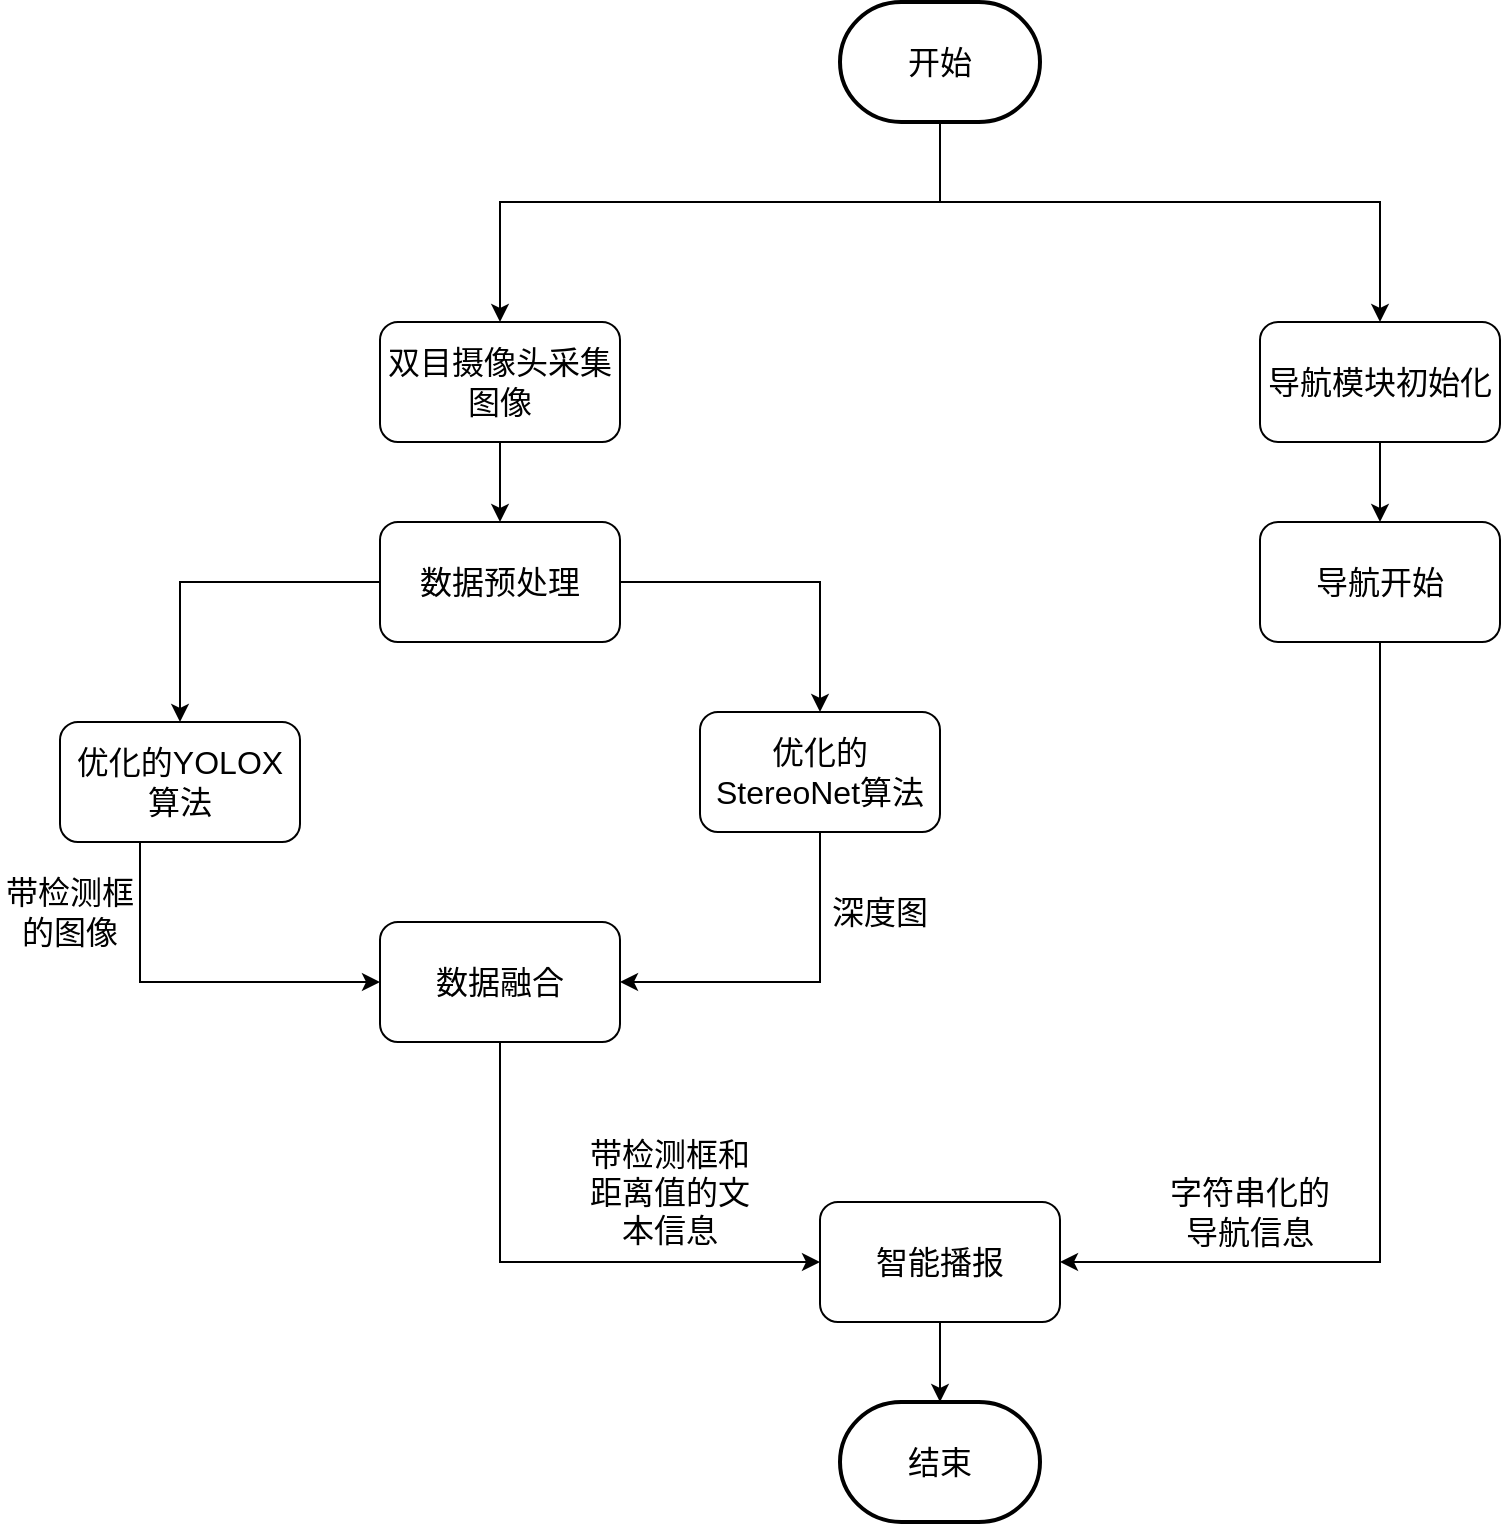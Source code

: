 <mxfile version="21.0.2" type="github">
  <diagram name="Page-1" id="edf60f1a-56cd-e834-aa8a-f176f3a09ee4">
    <mxGraphModel dx="2017" dy="1974" grid="1" gridSize="10" guides="1" tooltips="1" connect="1" arrows="1" fold="1" page="1" pageScale="1" pageWidth="1100" pageHeight="850" background="none" math="0" shadow="0">
      <root>
        <mxCell id="0" />
        <mxCell id="1" parent="0" />
        <mxCell id="ug5ggh0SLr554P5cJHf8-1" style="edgeStyle=orthogonalEdgeStyle;rounded=0;orthogonalLoop=1;jettySize=auto;html=1;entryX=0.5;entryY=0;entryDx=0;entryDy=0;fontSize=16;" edge="1" parent="1" source="Ez2dJQbbrGeNrCwUJTwX-1" target="Ez2dJQbbrGeNrCwUJTwX-4">
          <mxGeometry relative="1" as="geometry">
            <Array as="points">
              <mxPoint x="520" y="-740" />
              <mxPoint x="300" y="-740" />
            </Array>
          </mxGeometry>
        </mxCell>
        <mxCell id="ug5ggh0SLr554P5cJHf8-2" style="edgeStyle=orthogonalEdgeStyle;rounded=0;orthogonalLoop=1;jettySize=auto;html=1;entryX=0.5;entryY=0;entryDx=0;entryDy=0;fontSize=16;" edge="1" parent="1" source="Ez2dJQbbrGeNrCwUJTwX-1" target="Ez2dJQbbrGeNrCwUJTwX-5">
          <mxGeometry relative="1" as="geometry">
            <Array as="points">
              <mxPoint x="520" y="-740" />
              <mxPoint x="740" y="-740" />
            </Array>
          </mxGeometry>
        </mxCell>
        <mxCell id="Ez2dJQbbrGeNrCwUJTwX-1" value="开始" style="strokeWidth=2;html=1;shape=mxgraph.flowchart.terminator;whiteSpace=wrap;fontSize=16;" parent="1" vertex="1">
          <mxGeometry x="470" y="-840" width="100" height="60" as="geometry" />
        </mxCell>
        <mxCell id="Ez2dJQbbrGeNrCwUJTwX-2" value="结束" style="strokeWidth=2;html=1;shape=mxgraph.flowchart.terminator;whiteSpace=wrap;fontSize=16;" parent="1" vertex="1">
          <mxGeometry x="470" y="-140" width="100" height="60" as="geometry" />
        </mxCell>
        <mxCell id="Ez2dJQbbrGeNrCwUJTwX-12" style="edgeStyle=orthogonalEdgeStyle;rounded=0;orthogonalLoop=1;jettySize=auto;html=1;entryX=0.5;entryY=0;entryDx=0;entryDy=0;fontSize=16;" parent="1" source="Ez2dJQbbrGeNrCwUJTwX-4" target="Ez2dJQbbrGeNrCwUJTwX-11" edge="1">
          <mxGeometry relative="1" as="geometry" />
        </mxCell>
        <mxCell id="Ez2dJQbbrGeNrCwUJTwX-4" value="双目摄像头采集图像" style="rounded=1;whiteSpace=wrap;html=1;fontSize=16;" parent="1" vertex="1">
          <mxGeometry x="240" y="-680" width="120" height="60" as="geometry" />
        </mxCell>
        <mxCell id="Ez2dJQbbrGeNrCwUJTwX-24" style="edgeStyle=orthogonalEdgeStyle;rounded=0;orthogonalLoop=1;jettySize=auto;html=1;exitX=0.5;exitY=1;exitDx=0;exitDy=0;entryX=0.5;entryY=0;entryDx=0;entryDy=0;fontSize=16;" parent="1" source="Ez2dJQbbrGeNrCwUJTwX-5" target="Ez2dJQbbrGeNrCwUJTwX-9" edge="1">
          <mxGeometry relative="1" as="geometry" />
        </mxCell>
        <mxCell id="Ez2dJQbbrGeNrCwUJTwX-5" value="导航模块初始化" style="rounded=1;whiteSpace=wrap;html=1;fontSize=16;" parent="1" vertex="1">
          <mxGeometry x="680" y="-680" width="120" height="60" as="geometry" />
        </mxCell>
        <mxCell id="ug5ggh0SLr554P5cJHf8-4" style="edgeStyle=orthogonalEdgeStyle;rounded=0;orthogonalLoop=1;jettySize=auto;html=1;entryX=0;entryY=0.5;entryDx=0;entryDy=0;fontSize=16;" edge="1" parent="1" source="Ez2dJQbbrGeNrCwUJTwX-8" target="Ez2dJQbbrGeNrCwUJTwX-15">
          <mxGeometry relative="1" as="geometry">
            <Array as="points">
              <mxPoint x="120" y="-350" />
            </Array>
          </mxGeometry>
        </mxCell>
        <mxCell id="Ez2dJQbbrGeNrCwUJTwX-8" value="优化的YOLOX算法" style="rounded=1;whiteSpace=wrap;html=1;fontSize=16;" parent="1" vertex="1">
          <mxGeometry x="80" y="-480" width="120" height="60" as="geometry" />
        </mxCell>
        <mxCell id="ug5ggh0SLr554P5cJHf8-7" style="edgeStyle=orthogonalEdgeStyle;rounded=0;orthogonalLoop=1;jettySize=auto;html=1;entryX=1;entryY=0.5;entryDx=0;entryDy=0;fontSize=16;" edge="1" parent="1" source="Ez2dJQbbrGeNrCwUJTwX-9" target="Ez2dJQbbrGeNrCwUJTwX-21">
          <mxGeometry relative="1" as="geometry">
            <Array as="points">
              <mxPoint x="740" y="-210" />
            </Array>
          </mxGeometry>
        </mxCell>
        <mxCell id="Ez2dJQbbrGeNrCwUJTwX-9" value="导航开始" style="rounded=1;whiteSpace=wrap;html=1;fontSize=16;" parent="1" vertex="1">
          <mxGeometry x="680" y="-580" width="120" height="60" as="geometry" />
        </mxCell>
        <mxCell id="ug5ggh0SLr554P5cJHf8-3" style="edgeStyle=orthogonalEdgeStyle;rounded=0;orthogonalLoop=1;jettySize=auto;html=1;entryX=1;entryY=0.5;entryDx=0;entryDy=0;fontSize=16;" edge="1" parent="1" source="Ez2dJQbbrGeNrCwUJTwX-10" target="Ez2dJQbbrGeNrCwUJTwX-15">
          <mxGeometry relative="1" as="geometry">
            <Array as="points">
              <mxPoint x="460" y="-350" />
            </Array>
          </mxGeometry>
        </mxCell>
        <mxCell id="Ez2dJQbbrGeNrCwUJTwX-10" value="优化的StereoNet算法" style="rounded=1;whiteSpace=wrap;html=1;fontSize=16;" parent="1" vertex="1">
          <mxGeometry x="400" y="-485" width="120" height="60" as="geometry" />
        </mxCell>
        <mxCell id="Ez2dJQbbrGeNrCwUJTwX-13" style="edgeStyle=orthogonalEdgeStyle;rounded=0;orthogonalLoop=1;jettySize=auto;html=1;entryX=0.5;entryY=0;entryDx=0;entryDy=0;fontSize=16;" parent="1" source="Ez2dJQbbrGeNrCwUJTwX-11" target="Ez2dJQbbrGeNrCwUJTwX-8" edge="1">
          <mxGeometry relative="1" as="geometry" />
        </mxCell>
        <mxCell id="Ez2dJQbbrGeNrCwUJTwX-14" style="edgeStyle=orthogonalEdgeStyle;rounded=0;orthogonalLoop=1;jettySize=auto;html=1;entryX=0.5;entryY=0;entryDx=0;entryDy=0;fontSize=16;" parent="1" source="Ez2dJQbbrGeNrCwUJTwX-11" target="Ez2dJQbbrGeNrCwUJTwX-10" edge="1">
          <mxGeometry relative="1" as="geometry" />
        </mxCell>
        <mxCell id="Ez2dJQbbrGeNrCwUJTwX-11" value="数据预处理" style="rounded=1;whiteSpace=wrap;html=1;fontSize=16;" parent="1" vertex="1">
          <mxGeometry x="240" y="-580" width="120" height="60" as="geometry" />
        </mxCell>
        <mxCell id="ug5ggh0SLr554P5cJHf8-6" style="edgeStyle=orthogonalEdgeStyle;rounded=0;orthogonalLoop=1;jettySize=auto;html=1;entryX=0;entryY=0.5;entryDx=0;entryDy=0;fontSize=16;" edge="1" parent="1" source="Ez2dJQbbrGeNrCwUJTwX-15" target="Ez2dJQbbrGeNrCwUJTwX-21">
          <mxGeometry relative="1" as="geometry">
            <Array as="points">
              <mxPoint x="300" y="-210" />
            </Array>
          </mxGeometry>
        </mxCell>
        <mxCell id="Ez2dJQbbrGeNrCwUJTwX-15" value="数据融合" style="rounded=1;whiteSpace=wrap;html=1;fontSize=16;" parent="1" vertex="1">
          <mxGeometry x="240" y="-380" width="120" height="60" as="geometry" />
        </mxCell>
        <mxCell id="Ez2dJQbbrGeNrCwUJTwX-18" value="带检测框的图像" style="text;html=1;strokeColor=none;fillColor=none;align=center;verticalAlign=middle;whiteSpace=wrap;rounded=0;fontSize=16;" parent="1" vertex="1">
          <mxGeometry x="50" y="-400" width="70" height="30" as="geometry" />
        </mxCell>
        <mxCell id="Ez2dJQbbrGeNrCwUJTwX-19" value="深度图" style="text;html=1;strokeColor=none;fillColor=none;align=center;verticalAlign=middle;whiteSpace=wrap;rounded=0;fontSize=16;" parent="1" vertex="1">
          <mxGeometry x="460" y="-400" width="60" height="30" as="geometry" />
        </mxCell>
        <mxCell id="ug5ggh0SLr554P5cJHf8-8" style="edgeStyle=orthogonalEdgeStyle;rounded=0;orthogonalLoop=1;jettySize=auto;html=1;entryX=0.5;entryY=0;entryDx=0;entryDy=0;entryPerimeter=0;fontSize=16;" edge="1" parent="1" source="Ez2dJQbbrGeNrCwUJTwX-21" target="Ez2dJQbbrGeNrCwUJTwX-2">
          <mxGeometry relative="1" as="geometry" />
        </mxCell>
        <mxCell id="Ez2dJQbbrGeNrCwUJTwX-21" value="智能播报" style="rounded=1;whiteSpace=wrap;html=1;fontSize=16;" parent="1" vertex="1">
          <mxGeometry x="460" y="-240" width="120" height="60" as="geometry" />
        </mxCell>
        <mxCell id="Ez2dJQbbrGeNrCwUJTwX-23" value="带检测框和距离值的文本信息" style="text;html=1;strokeColor=none;fillColor=none;align=center;verticalAlign=middle;whiteSpace=wrap;rounded=0;fontSize=16;" parent="1" vertex="1">
          <mxGeometry x="340" y="-260" width="90" height="30" as="geometry" />
        </mxCell>
        <mxCell id="Ez2dJQbbrGeNrCwUJTwX-51" value="字符串化的导航信息" style="text;html=1;strokeColor=none;fillColor=none;align=center;verticalAlign=middle;whiteSpace=wrap;rounded=0;fontSize=16;" parent="1" vertex="1">
          <mxGeometry x="630" y="-250" width="90" height="30" as="geometry" />
        </mxCell>
      </root>
    </mxGraphModel>
  </diagram>
</mxfile>

